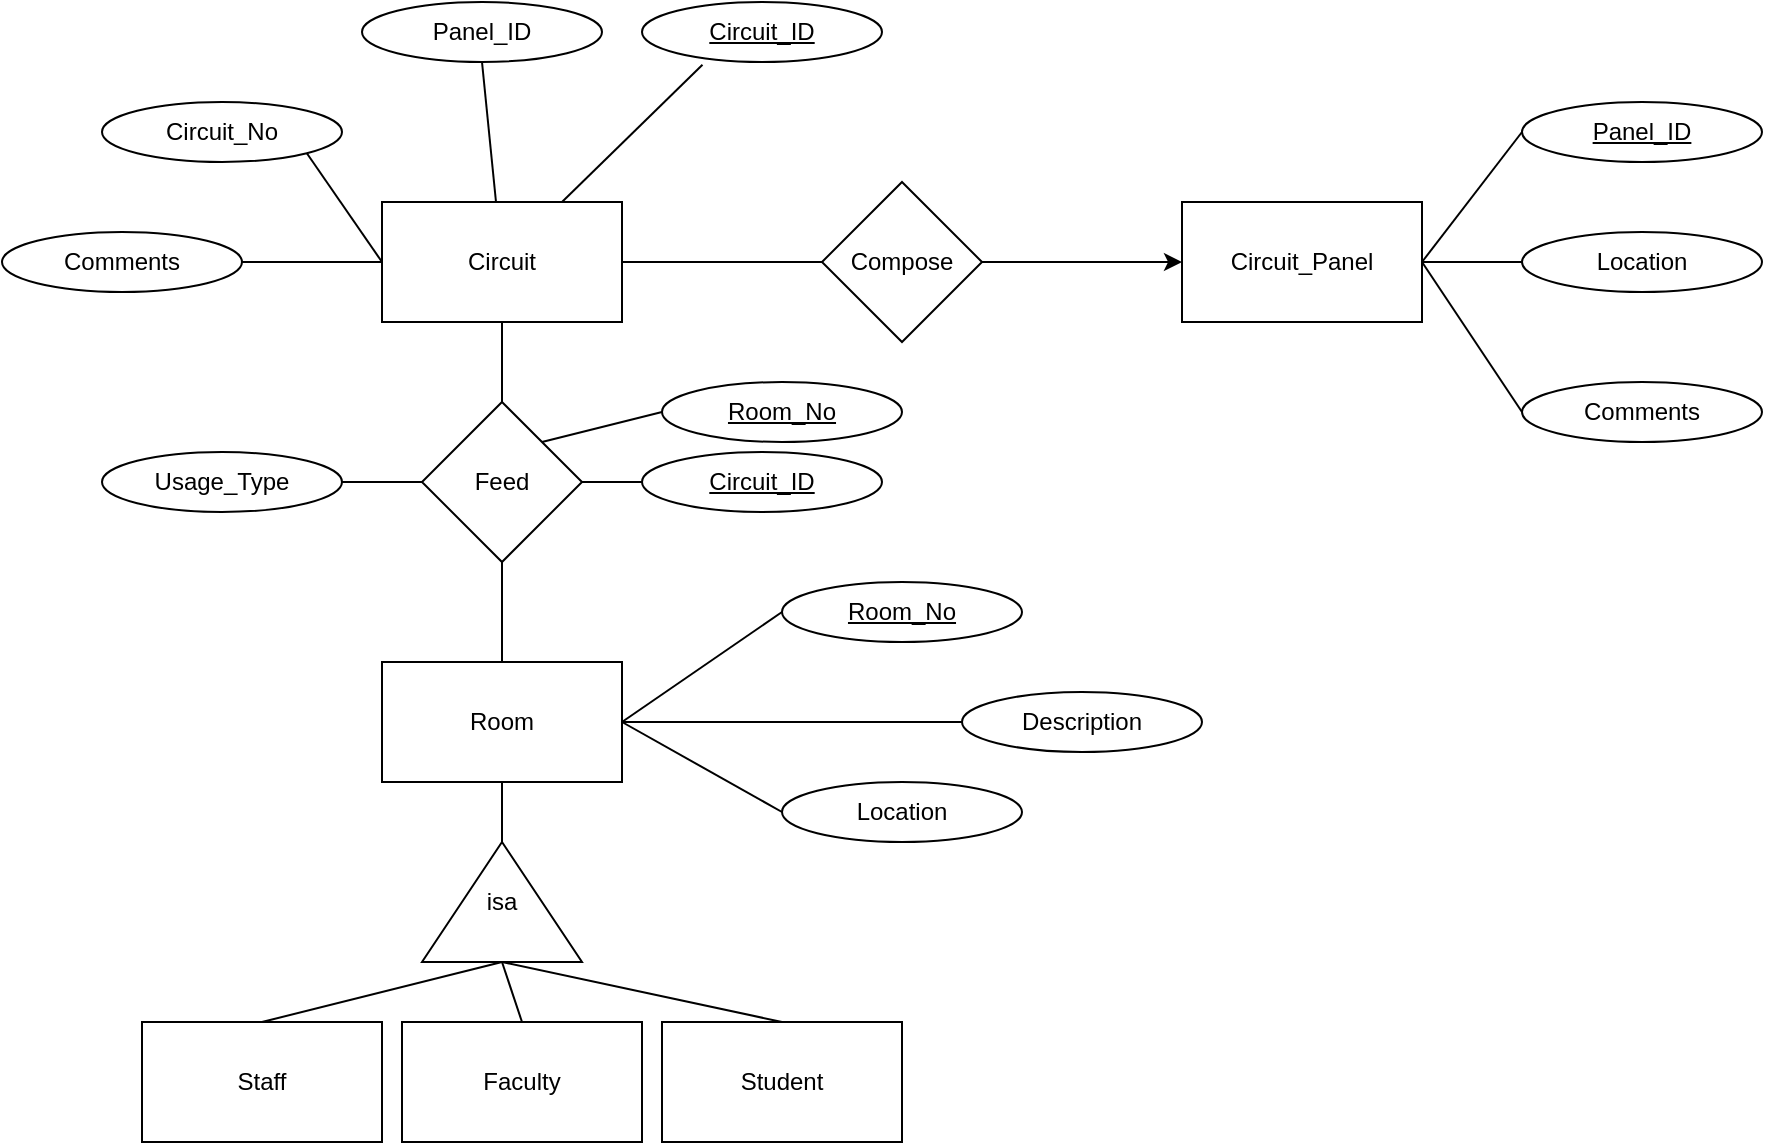<mxfile version="15.8.6" type="device"><diagram id="kLE1f6BgpITW5pg1iHHQ" name="Page-1"><mxGraphModel dx="1865" dy="547" grid="1" gridSize="10" guides="1" tooltips="1" connect="1" arrows="1" fold="1" page="1" pageScale="1" pageWidth="827" pageHeight="1169" math="0" shadow="0"><root><mxCell id="0"/><mxCell id="1" parent="0"/><mxCell id="BybjEtRcYpxCxNpTMkLs-5" value="" style="edgeStyle=orthogonalEdgeStyle;rounded=0;orthogonalLoop=1;jettySize=auto;html=1;entryX=0;entryY=0.5;entryDx=0;entryDy=0;exitX=1;exitY=0.5;exitDx=0;exitDy=0;" edge="1" parent="1" source="IMVhlz2cMbz_PLSk2hAk-4" target="IMVhlz2cMbz_PLSk2hAk-2"><mxGeometry relative="1" as="geometry"/></mxCell><mxCell id="IMVhlz2cMbz_PLSk2hAk-1" value="Circuit" style="rounded=0;whiteSpace=wrap;html=1;" parent="1" vertex="1"><mxGeometry x="90" y="350" width="120" height="60" as="geometry"/></mxCell><mxCell id="IMVhlz2cMbz_PLSk2hAk-2" value="Circuit_Panel" style="rounded=0;whiteSpace=wrap;html=1;" parent="1" vertex="1"><mxGeometry x="490" y="350" width="120" height="60" as="geometry"/></mxCell><mxCell id="IMVhlz2cMbz_PLSk2hAk-3" value="Room" style="rounded=0;whiteSpace=wrap;html=1;" parent="1" vertex="1"><mxGeometry x="90" y="580" width="120" height="60" as="geometry"/></mxCell><mxCell id="IMVhlz2cMbz_PLSk2hAk-4" value="Compose" style="rhombus;whiteSpace=wrap;html=1;" parent="1" vertex="1"><mxGeometry x="310" y="340" width="80" height="80" as="geometry"/></mxCell><mxCell id="IMVhlz2cMbz_PLSk2hAk-7" value="Feed" style="rhombus;whiteSpace=wrap;html=1;" parent="1" vertex="1"><mxGeometry x="110" y="450" width="80" height="80" as="geometry"/></mxCell><mxCell id="IMVhlz2cMbz_PLSk2hAk-10" value="isa" style="triangle;whiteSpace=wrap;html=1;rotation=0;direction=north;" parent="1" vertex="1"><mxGeometry x="110" y="670" width="80" height="60" as="geometry"/></mxCell><mxCell id="IMVhlz2cMbz_PLSk2hAk-11" value="" style="endArrow=none;html=1;rounded=0;exitX=1;exitY=0.5;exitDx=0;exitDy=0;entryX=0.5;entryY=1;entryDx=0;entryDy=0;" parent="1" source="IMVhlz2cMbz_PLSk2hAk-10" target="IMVhlz2cMbz_PLSk2hAk-3" edge="1"><mxGeometry width="50" height="50" relative="1" as="geometry"><mxPoint x="370" y="560" as="sourcePoint"/><mxPoint x="420" y="510" as="targetPoint"/></mxGeometry></mxCell><mxCell id="IMVhlz2cMbz_PLSk2hAk-12" value="Student" style="rounded=0;whiteSpace=wrap;html=1;" parent="1" vertex="1"><mxGeometry x="230" y="760" width="120" height="60" as="geometry"/></mxCell><mxCell id="IMVhlz2cMbz_PLSk2hAk-13" value="Faculty" style="rounded=0;whiteSpace=wrap;html=1;" parent="1" vertex="1"><mxGeometry x="100" y="760" width="120" height="60" as="geometry"/></mxCell><mxCell id="IMVhlz2cMbz_PLSk2hAk-14" value="Staff" style="rounded=0;whiteSpace=wrap;html=1;" parent="1" vertex="1"><mxGeometry x="-30" y="760" width="120" height="60" as="geometry"/></mxCell><mxCell id="IMVhlz2cMbz_PLSk2hAk-15" value="" style="endArrow=none;html=1;rounded=0;entryX=0;entryY=0.5;entryDx=0;entryDy=0;exitX=0.5;exitY=0;exitDx=0;exitDy=0;" parent="1" source="IMVhlz2cMbz_PLSk2hAk-14" target="IMVhlz2cMbz_PLSk2hAk-10" edge="1"><mxGeometry width="50" height="50" relative="1" as="geometry"><mxPoint x="370" y="760" as="sourcePoint"/><mxPoint x="420" y="710" as="targetPoint"/></mxGeometry></mxCell><mxCell id="IMVhlz2cMbz_PLSk2hAk-16" value="" style="endArrow=none;html=1;rounded=0;entryX=0;entryY=0.5;entryDx=0;entryDy=0;exitX=0.5;exitY=0;exitDx=0;exitDy=0;" parent="1" source="IMVhlz2cMbz_PLSk2hAk-13" target="IMVhlz2cMbz_PLSk2hAk-10" edge="1"><mxGeometry width="50" height="50" relative="1" as="geometry"><mxPoint x="40" y="770" as="sourcePoint"/><mxPoint x="160" y="740" as="targetPoint"/></mxGeometry></mxCell><mxCell id="IMVhlz2cMbz_PLSk2hAk-19" value="" style="endArrow=none;html=1;rounded=0;exitX=0.5;exitY=0;exitDx=0;exitDy=0;" parent="1" source="IMVhlz2cMbz_PLSk2hAk-12" edge="1"><mxGeometry width="50" height="50" relative="1" as="geometry"><mxPoint x="170" y="770" as="sourcePoint"/><mxPoint x="150" y="730" as="targetPoint"/></mxGeometry></mxCell><mxCell id="IMVhlz2cMbz_PLSk2hAk-20" value="Usage_Type" style="ellipse;whiteSpace=wrap;html=1;" parent="1" vertex="1"><mxGeometry x="-50" y="475" width="120" height="30" as="geometry"/></mxCell><mxCell id="IMVhlz2cMbz_PLSk2hAk-21" value="" style="endArrow=none;html=1;rounded=0;exitX=1;exitY=0.5;exitDx=0;exitDy=0;" parent="1" source="IMVhlz2cMbz_PLSk2hAk-20" edge="1"><mxGeometry width="50" height="50" relative="1" as="geometry"><mxPoint x="370" y="560" as="sourcePoint"/><mxPoint x="110" y="490" as="targetPoint"/></mxGeometry></mxCell><mxCell id="IMVhlz2cMbz_PLSk2hAk-22" value="Circuit_No" style="ellipse;whiteSpace=wrap;html=1;" parent="1" vertex="1"><mxGeometry x="-50" y="300" width="120" height="30" as="geometry"/></mxCell><mxCell id="IMVhlz2cMbz_PLSk2hAk-23" value="Comments" style="ellipse;whiteSpace=wrap;html=1;" parent="1" vertex="1"><mxGeometry x="-100" y="365" width="120" height="30" as="geometry"/></mxCell><mxCell id="IMVhlz2cMbz_PLSk2hAk-24" value="" style="endArrow=none;html=1;rounded=0;exitX=1;exitY=1;exitDx=0;exitDy=0;entryX=0;entryY=0.5;entryDx=0;entryDy=0;" parent="1" source="IMVhlz2cMbz_PLSk2hAk-22" target="IMVhlz2cMbz_PLSk2hAk-1" edge="1"><mxGeometry width="50" height="50" relative="1" as="geometry"><mxPoint x="80" y="500" as="sourcePoint"/><mxPoint x="120" y="500" as="targetPoint"/></mxGeometry></mxCell><mxCell id="IMVhlz2cMbz_PLSk2hAk-25" value="" style="endArrow=none;html=1;rounded=0;exitX=1;exitY=0.5;exitDx=0;exitDy=0;entryX=0;entryY=0.5;entryDx=0;entryDy=0;" parent="1" source="IMVhlz2cMbz_PLSk2hAk-23" target="IMVhlz2cMbz_PLSk2hAk-1" edge="1"><mxGeometry width="50" height="50" relative="1" as="geometry"><mxPoint x="90" y="510" as="sourcePoint"/><mxPoint x="130" y="510" as="targetPoint"/></mxGeometry></mxCell><mxCell id="IMVhlz2cMbz_PLSk2hAk-26" value="&lt;u&gt;Panel_ID&lt;/u&gt;" style="ellipse;whiteSpace=wrap;html=1;" parent="1" vertex="1"><mxGeometry x="660" y="300" width="120" height="30" as="geometry"/></mxCell><mxCell id="IMVhlz2cMbz_PLSk2hAk-27" value="Location" style="ellipse;whiteSpace=wrap;html=1;" parent="1" vertex="1"><mxGeometry x="660" y="365" width="120" height="30" as="geometry"/></mxCell><mxCell id="IMVhlz2cMbz_PLSk2hAk-28" value="Comments" style="ellipse;whiteSpace=wrap;html=1;" parent="1" vertex="1"><mxGeometry x="660" y="440" width="120" height="30" as="geometry"/></mxCell><mxCell id="IMVhlz2cMbz_PLSk2hAk-29" value="" style="endArrow=none;html=1;rounded=0;entryX=1;entryY=0.5;entryDx=0;entryDy=0;" parent="1" source="IMVhlz2cMbz_PLSk2hAk-27" target="IMVhlz2cMbz_PLSk2hAk-2" edge="1"><mxGeometry width="50" height="50" relative="1" as="geometry"><mxPoint x="320" y="390" as="sourcePoint"/><mxPoint x="220" y="390" as="targetPoint"/></mxGeometry></mxCell><mxCell id="IMVhlz2cMbz_PLSk2hAk-30" value="" style="endArrow=none;html=1;rounded=0;entryX=1;entryY=0.5;entryDx=0;entryDy=0;exitX=0;exitY=0.5;exitDx=0;exitDy=0;" parent="1" source="IMVhlz2cMbz_PLSk2hAk-28" target="IMVhlz2cMbz_PLSk2hAk-2" edge="1"><mxGeometry width="50" height="50" relative="1" as="geometry"><mxPoint x="330" y="400" as="sourcePoint"/><mxPoint x="230" y="400" as="targetPoint"/></mxGeometry></mxCell><mxCell id="IMVhlz2cMbz_PLSk2hAk-31" value="" style="endArrow=none;html=1;rounded=0;entryX=1;entryY=0.5;entryDx=0;entryDy=0;exitX=0;exitY=0.5;exitDx=0;exitDy=0;" parent="1" source="IMVhlz2cMbz_PLSk2hAk-26" target="IMVhlz2cMbz_PLSk2hAk-2" edge="1"><mxGeometry width="50" height="50" relative="1" as="geometry"><mxPoint x="340" y="410" as="sourcePoint"/><mxPoint x="240" y="410" as="targetPoint"/></mxGeometry></mxCell><mxCell id="IMVhlz2cMbz_PLSk2hAk-32" value="&lt;u&gt;Room_No&lt;/u&gt;" style="ellipse;whiteSpace=wrap;html=1;" parent="1" vertex="1"><mxGeometry x="290" y="540" width="120" height="30" as="geometry"/></mxCell><mxCell id="IMVhlz2cMbz_PLSk2hAk-33" value="Description" style="ellipse;whiteSpace=wrap;html=1;" parent="1" vertex="1"><mxGeometry x="380" y="595" width="120" height="30" as="geometry"/></mxCell><mxCell id="IMVhlz2cMbz_PLSk2hAk-34" value="Location" style="ellipse;whiteSpace=wrap;html=1;" parent="1" vertex="1"><mxGeometry x="290" y="640" width="120" height="30" as="geometry"/></mxCell><mxCell id="IMVhlz2cMbz_PLSk2hAk-35" value="" style="endArrow=none;html=1;rounded=0;entryX=1;entryY=0.5;entryDx=0;entryDy=0;exitX=0;exitY=0.5;exitDx=0;exitDy=0;" parent="1" source="IMVhlz2cMbz_PLSk2hAk-32" target="IMVhlz2cMbz_PLSk2hAk-3" edge="1"><mxGeometry width="50" height="50" relative="1" as="geometry"><mxPoint x="320" y="390" as="sourcePoint"/><mxPoint x="220" y="390" as="targetPoint"/></mxGeometry></mxCell><mxCell id="IMVhlz2cMbz_PLSk2hAk-36" value="" style="endArrow=none;html=1;rounded=0;entryX=1;entryY=0.5;entryDx=0;entryDy=0;exitX=0;exitY=0.5;exitDx=0;exitDy=0;" parent="1" source="IMVhlz2cMbz_PLSk2hAk-33" target="IMVhlz2cMbz_PLSk2hAk-3" edge="1"><mxGeometry width="50" height="50" relative="1" as="geometry"><mxPoint x="330" y="400" as="sourcePoint"/><mxPoint x="230" y="400" as="targetPoint"/></mxGeometry></mxCell><mxCell id="IMVhlz2cMbz_PLSk2hAk-37" value="" style="endArrow=none;html=1;rounded=0;entryX=1;entryY=0.5;entryDx=0;entryDy=0;exitX=0;exitY=0.5;exitDx=0;exitDy=0;" parent="1" source="IMVhlz2cMbz_PLSk2hAk-34" target="IMVhlz2cMbz_PLSk2hAk-3" edge="1"><mxGeometry width="50" height="50" relative="1" as="geometry"><mxPoint x="340" y="410" as="sourcePoint"/><mxPoint x="240" y="410" as="targetPoint"/></mxGeometry></mxCell><mxCell id="IMVhlz2cMbz_PLSk2hAk-38" value="&lt;u&gt;Room_No&lt;/u&gt;" style="ellipse;whiteSpace=wrap;html=1;" parent="1" vertex="1"><mxGeometry x="230" y="440" width="120" height="30" as="geometry"/></mxCell><mxCell id="IMVhlz2cMbz_PLSk2hAk-40" value="" style="endArrow=none;html=1;rounded=0;entryX=0;entryY=0.5;entryDx=0;entryDy=0;" parent="1" target="IMVhlz2cMbz_PLSk2hAk-38" edge="1"><mxGeometry width="50" height="50" relative="1" as="geometry"><mxPoint x="170" y="470" as="sourcePoint"/><mxPoint x="120" y="500" as="targetPoint"/></mxGeometry></mxCell><mxCell id="IMVhlz2cMbz_PLSk2hAk-45" value="&lt;u&gt;Circuit_ID&lt;/u&gt;" style="ellipse;whiteSpace=wrap;html=1;" parent="1" vertex="1"><mxGeometry x="220" y="475" width="120" height="30" as="geometry"/></mxCell><mxCell id="IMVhlz2cMbz_PLSk2hAk-48" value="" style="endArrow=none;html=1;rounded=0;exitX=0;exitY=0.5;exitDx=0;exitDy=0;" parent="1" source="IMVhlz2cMbz_PLSk2hAk-45" edge="1"><mxGeometry width="50" height="50" relative="1" as="geometry"><mxPoint x="80" y="500" as="sourcePoint"/><mxPoint x="190" y="490" as="targetPoint"/></mxGeometry></mxCell><mxCell id="IMVhlz2cMbz_PLSk2hAk-49" value="Panel_ID" style="ellipse;whiteSpace=wrap;html=1;" parent="1" vertex="1"><mxGeometry x="80" y="250" width="120" height="30" as="geometry"/></mxCell><mxCell id="IMVhlz2cMbz_PLSk2hAk-50" value="" style="endArrow=none;html=1;rounded=0;exitX=0.5;exitY=1;exitDx=0;exitDy=0;" parent="1" source="IMVhlz2cMbz_PLSk2hAk-49" target="IMVhlz2cMbz_PLSk2hAk-1" edge="1"><mxGeometry width="50" height="50" relative="1" as="geometry"><mxPoint x="62.426" y="335.607" as="sourcePoint"/><mxPoint x="100" y="390" as="targetPoint"/></mxGeometry></mxCell><mxCell id="IMVhlz2cMbz_PLSk2hAk-51" value="&lt;u&gt;Circuit_ID&lt;/u&gt;" style="ellipse;whiteSpace=wrap;html=1;" parent="1" vertex="1"><mxGeometry x="220" y="250" width="120" height="30" as="geometry"/></mxCell><mxCell id="IMVhlz2cMbz_PLSk2hAk-52" value="" style="endArrow=none;html=1;rounded=0;exitX=0.252;exitY=1.047;exitDx=0;exitDy=0;exitPerimeter=0;entryX=0.75;entryY=0;entryDx=0;entryDy=0;" parent="1" source="IMVhlz2cMbz_PLSk2hAk-51" target="IMVhlz2cMbz_PLSk2hAk-1" edge="1"><mxGeometry width="50" height="50" relative="1" as="geometry"><mxPoint x="150" y="290" as="sourcePoint"/><mxPoint x="157" y="360" as="targetPoint"/></mxGeometry></mxCell><mxCell id="BybjEtRcYpxCxNpTMkLs-1" value="" style="endArrow=none;html=1;rounded=0;entryX=0.5;entryY=1;entryDx=0;entryDy=0;exitX=0.5;exitY=0;exitDx=0;exitDy=0;" edge="1" parent="1" source="IMVhlz2cMbz_PLSk2hAk-7" target="IMVhlz2cMbz_PLSk2hAk-1"><mxGeometry width="50" height="50" relative="1" as="geometry"><mxPoint x="320" y="390" as="sourcePoint"/><mxPoint x="220" y="390" as="targetPoint"/></mxGeometry></mxCell><mxCell id="BybjEtRcYpxCxNpTMkLs-2" value="" style="endArrow=none;html=1;rounded=0;entryX=0.5;entryY=1;entryDx=0;entryDy=0;exitX=0.5;exitY=0;exitDx=0;exitDy=0;" edge="1" parent="1" source="IMVhlz2cMbz_PLSk2hAk-3" target="IMVhlz2cMbz_PLSk2hAk-7"><mxGeometry width="50" height="50" relative="1" as="geometry"><mxPoint x="330" y="400" as="sourcePoint"/><mxPoint x="230" y="400" as="targetPoint"/></mxGeometry></mxCell><mxCell id="BybjEtRcYpxCxNpTMkLs-4" value="" style="endArrow=none;html=1;rounded=0;exitX=0;exitY=0.5;exitDx=0;exitDy=0;entryX=1;entryY=0.5;entryDx=0;entryDy=0;" edge="1" parent="1" source="IMVhlz2cMbz_PLSk2hAk-4" target="IMVhlz2cMbz_PLSk2hAk-1"><mxGeometry width="50" height="50" relative="1" as="geometry"><mxPoint x="440" y="314.5" as="sourcePoint"/><mxPoint x="340" y="314.5" as="targetPoint"/><Array as="points"/></mxGeometry></mxCell></root></mxGraphModel></diagram></mxfile>